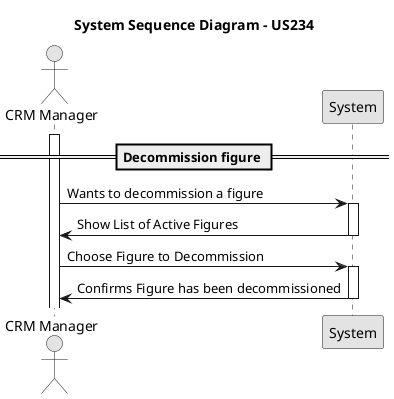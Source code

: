 @startuml
skinparam monochrome true
skinparam packageStyle rectangle
skinparam shadowing false

actor "CRM Manager" as crmManager
participant "System" as system

title System Sequence Diagram - US234

== Decommission figure ==
activate crmManager

crmManager -> system : Wants to decommission a figure
activate system

system -> crmManager : Show List of Active Figures
deactivate system
crmManager -> system : Choose Figure to Decommission

activate system

system -> crmManager : Confirms Figure has been decommissioned
deactivate system



@enduml
